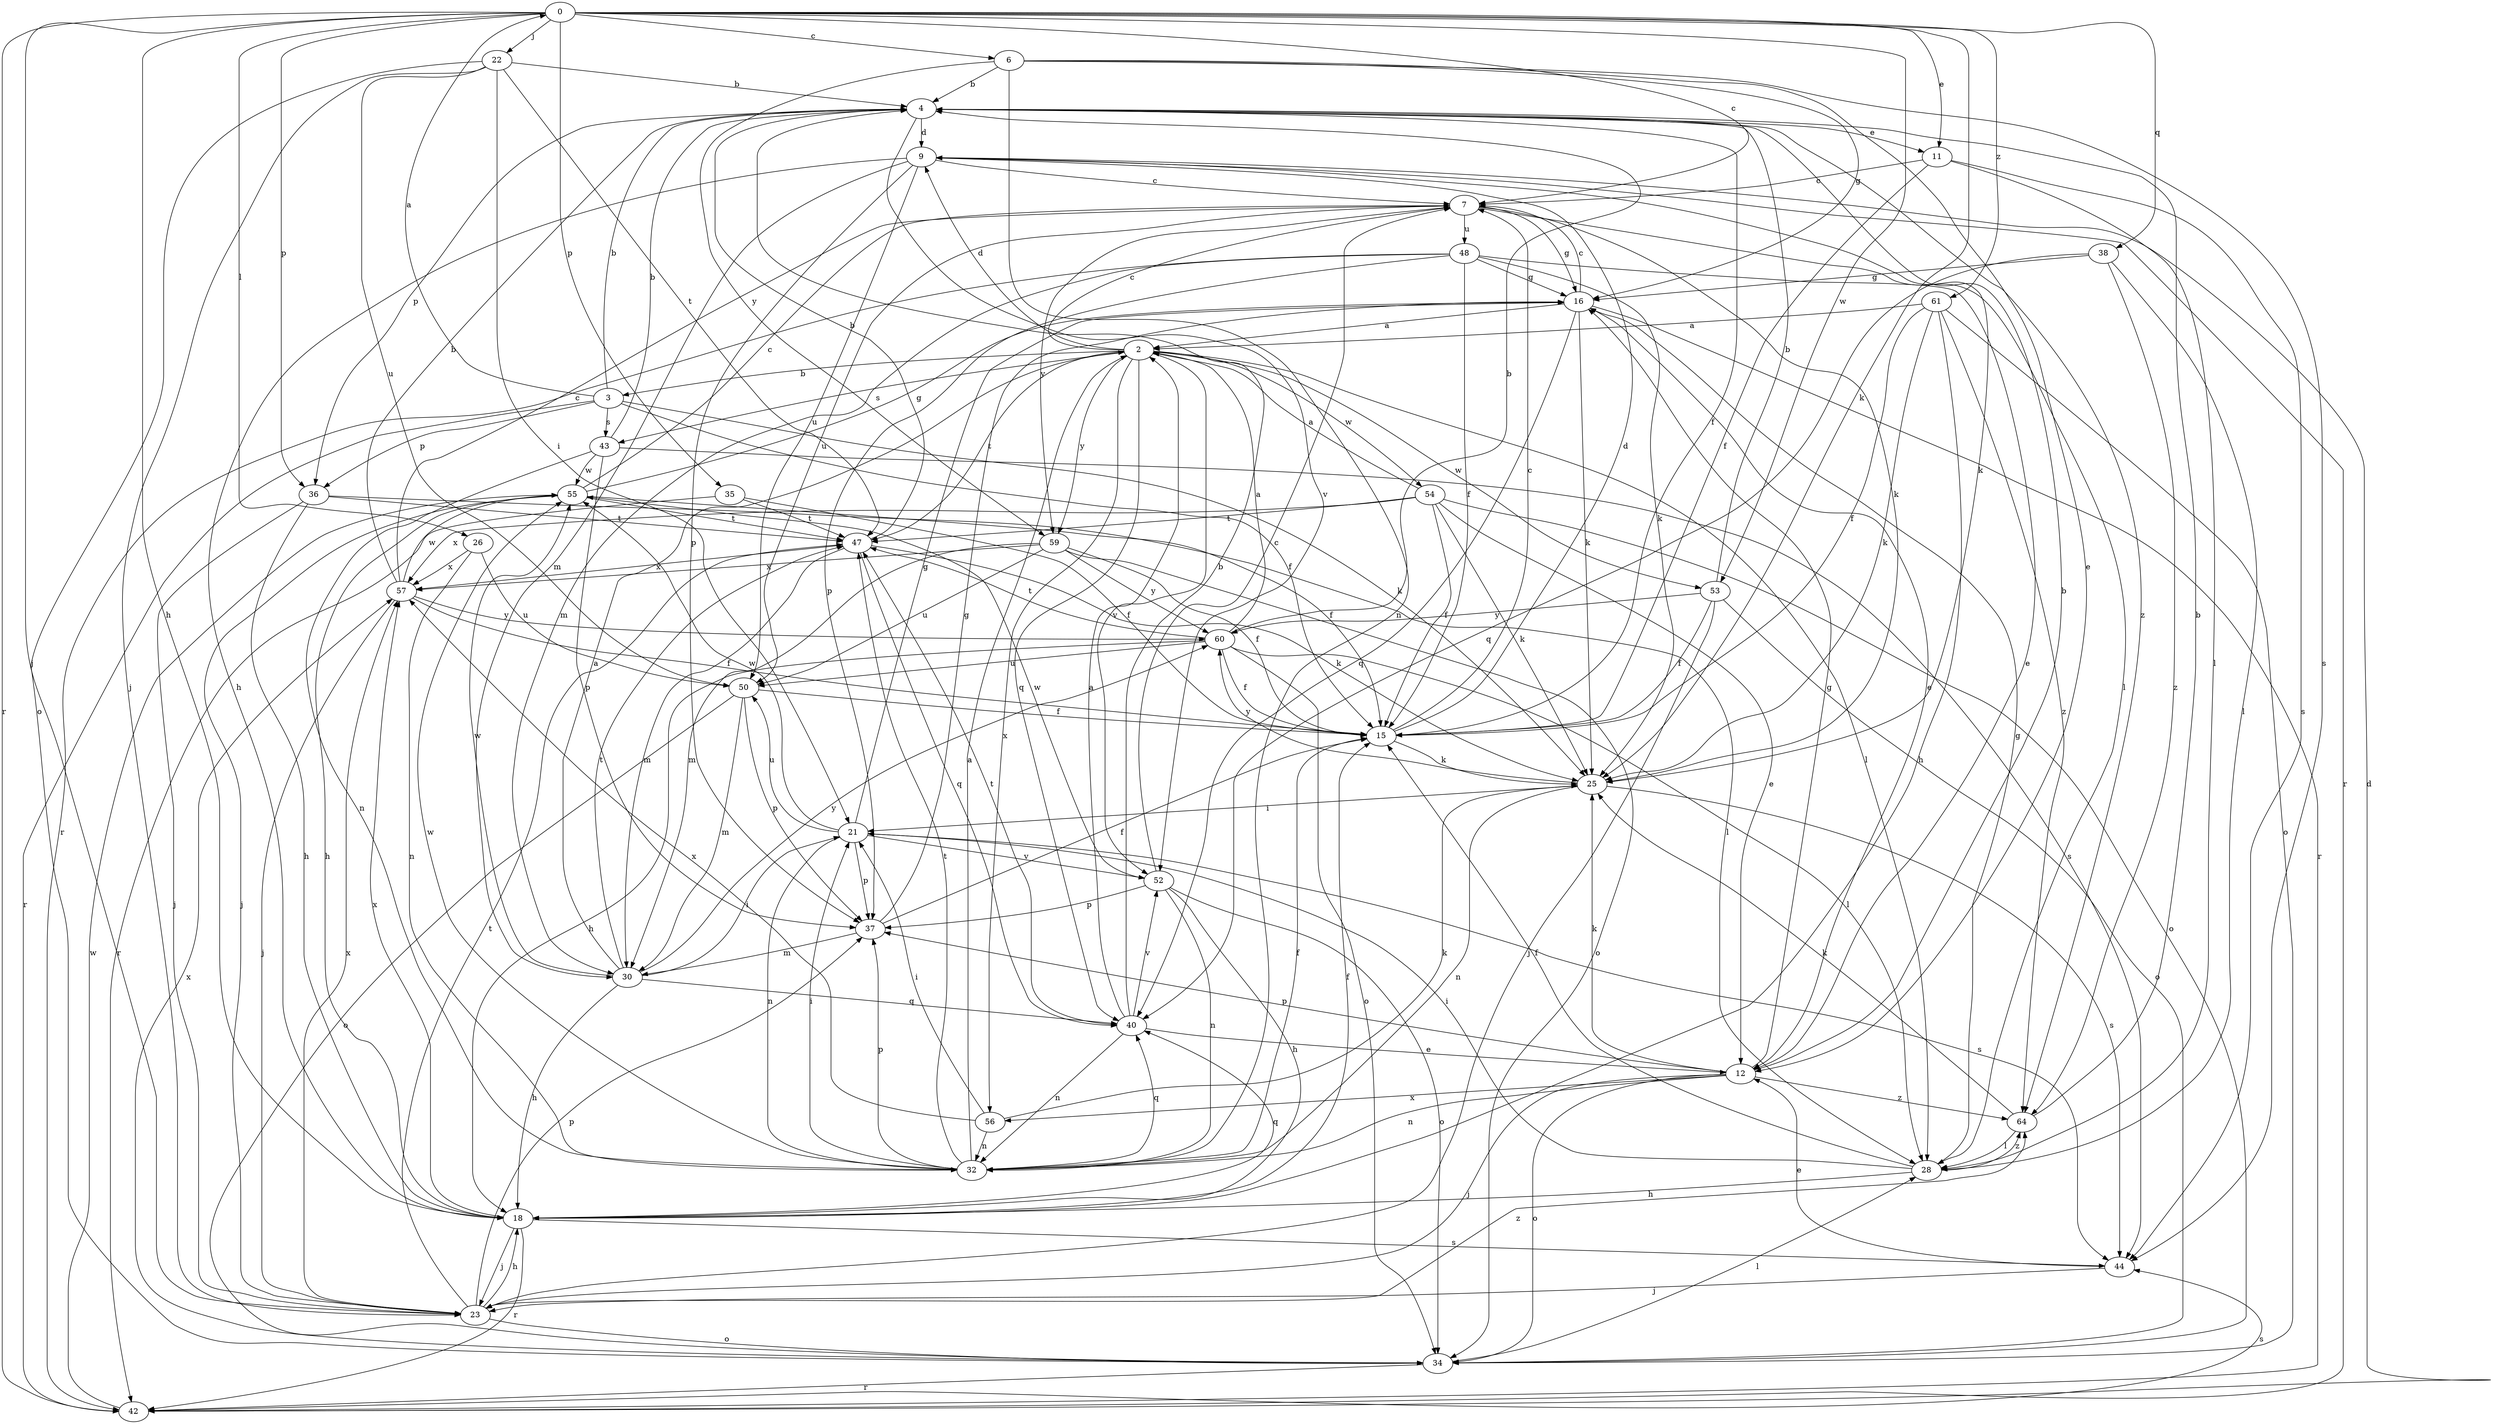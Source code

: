 strict digraph  {
0;
2;
3;
4;
6;
7;
9;
11;
12;
15;
16;
18;
21;
22;
23;
25;
26;
28;
30;
32;
34;
35;
36;
37;
38;
40;
42;
43;
44;
47;
48;
50;
52;
53;
54;
55;
56;
57;
59;
60;
61;
64;
0 -> 6  [label=c];
0 -> 7  [label=c];
0 -> 11  [label=e];
0 -> 18  [label=h];
0 -> 22  [label=j];
0 -> 23  [label=j];
0 -> 25  [label=k];
0 -> 26  [label=l];
0 -> 35  [label=p];
0 -> 36  [label=p];
0 -> 38  [label=q];
0 -> 42  [label=r];
0 -> 53  [label=w];
0 -> 61  [label=z];
2 -> 3  [label=b];
2 -> 7  [label=c];
2 -> 9  [label=d];
2 -> 28  [label=l];
2 -> 40  [label=q];
2 -> 43  [label=s];
2 -> 47  [label=t];
2 -> 52  [label=v];
2 -> 53  [label=w];
2 -> 54  [label=w];
2 -> 56  [label=x];
2 -> 59  [label=y];
3 -> 0  [label=a];
3 -> 4  [label=b];
3 -> 15  [label=f];
3 -> 25  [label=k];
3 -> 36  [label=p];
3 -> 42  [label=r];
3 -> 43  [label=s];
4 -> 9  [label=d];
4 -> 11  [label=e];
4 -> 15  [label=f];
4 -> 36  [label=p];
4 -> 52  [label=v];
4 -> 64  [label=z];
6 -> 4  [label=b];
6 -> 12  [label=e];
6 -> 16  [label=g];
6 -> 32  [label=n];
6 -> 44  [label=s];
6 -> 59  [label=y];
7 -> 16  [label=g];
7 -> 25  [label=k];
7 -> 28  [label=l];
7 -> 48  [label=u];
7 -> 50  [label=u];
7 -> 59  [label=y];
9 -> 7  [label=c];
9 -> 18  [label=h];
9 -> 25  [label=k];
9 -> 30  [label=m];
9 -> 37  [label=p];
9 -> 42  [label=r];
9 -> 50  [label=u];
11 -> 7  [label=c];
11 -> 15  [label=f];
11 -> 28  [label=l];
11 -> 44  [label=s];
12 -> 4  [label=b];
12 -> 16  [label=g];
12 -> 23  [label=j];
12 -> 25  [label=k];
12 -> 32  [label=n];
12 -> 34  [label=o];
12 -> 37  [label=p];
12 -> 56  [label=x];
12 -> 64  [label=z];
15 -> 7  [label=c];
15 -> 9  [label=d];
15 -> 25  [label=k];
16 -> 2  [label=a];
16 -> 7  [label=c];
16 -> 12  [label=e];
16 -> 25  [label=k];
16 -> 40  [label=q];
16 -> 42  [label=r];
18 -> 15  [label=f];
18 -> 23  [label=j];
18 -> 40  [label=q];
18 -> 42  [label=r];
18 -> 44  [label=s];
18 -> 57  [label=x];
21 -> 16  [label=g];
21 -> 32  [label=n];
21 -> 37  [label=p];
21 -> 44  [label=s];
21 -> 50  [label=u];
21 -> 52  [label=v];
21 -> 55  [label=w];
22 -> 4  [label=b];
22 -> 21  [label=i];
22 -> 23  [label=j];
22 -> 34  [label=o];
22 -> 47  [label=t];
22 -> 50  [label=u];
23 -> 18  [label=h];
23 -> 34  [label=o];
23 -> 37  [label=p];
23 -> 47  [label=t];
23 -> 57  [label=x];
23 -> 64  [label=z];
25 -> 21  [label=i];
25 -> 32  [label=n];
25 -> 44  [label=s];
25 -> 60  [label=y];
26 -> 32  [label=n];
26 -> 50  [label=u];
26 -> 57  [label=x];
28 -> 15  [label=f];
28 -> 16  [label=g];
28 -> 18  [label=h];
28 -> 21  [label=i];
28 -> 64  [label=z];
30 -> 2  [label=a];
30 -> 18  [label=h];
30 -> 21  [label=i];
30 -> 40  [label=q];
30 -> 47  [label=t];
30 -> 55  [label=w];
30 -> 60  [label=y];
32 -> 2  [label=a];
32 -> 15  [label=f];
32 -> 21  [label=i];
32 -> 37  [label=p];
32 -> 40  [label=q];
32 -> 47  [label=t];
32 -> 55  [label=w];
34 -> 28  [label=l];
34 -> 42  [label=r];
34 -> 57  [label=x];
35 -> 15  [label=f];
35 -> 42  [label=r];
35 -> 47  [label=t];
36 -> 18  [label=h];
36 -> 23  [label=j];
36 -> 28  [label=l];
36 -> 47  [label=t];
37 -> 15  [label=f];
37 -> 16  [label=g];
37 -> 30  [label=m];
38 -> 16  [label=g];
38 -> 28  [label=l];
38 -> 40  [label=q];
38 -> 64  [label=z];
40 -> 2  [label=a];
40 -> 4  [label=b];
40 -> 12  [label=e];
40 -> 32  [label=n];
40 -> 47  [label=t];
40 -> 52  [label=v];
42 -> 9  [label=d];
42 -> 44  [label=s];
42 -> 55  [label=w];
43 -> 4  [label=b];
43 -> 32  [label=n];
43 -> 37  [label=p];
43 -> 44  [label=s];
43 -> 55  [label=w];
44 -> 12  [label=e];
44 -> 23  [label=j];
47 -> 4  [label=b];
47 -> 25  [label=k];
47 -> 30  [label=m];
47 -> 40  [label=q];
47 -> 57  [label=x];
48 -> 12  [label=e];
48 -> 15  [label=f];
48 -> 16  [label=g];
48 -> 25  [label=k];
48 -> 30  [label=m];
48 -> 37  [label=p];
48 -> 42  [label=r];
50 -> 15  [label=f];
50 -> 30  [label=m];
50 -> 34  [label=o];
50 -> 37  [label=p];
52 -> 7  [label=c];
52 -> 18  [label=h];
52 -> 32  [label=n];
52 -> 34  [label=o];
52 -> 37  [label=p];
52 -> 55  [label=w];
53 -> 4  [label=b];
53 -> 15  [label=f];
53 -> 23  [label=j];
53 -> 34  [label=o];
53 -> 60  [label=y];
54 -> 2  [label=a];
54 -> 12  [label=e];
54 -> 15  [label=f];
54 -> 25  [label=k];
54 -> 34  [label=o];
54 -> 47  [label=t];
54 -> 57  [label=x];
55 -> 7  [label=c];
55 -> 15  [label=f];
55 -> 16  [label=g];
55 -> 18  [label=h];
55 -> 23  [label=j];
55 -> 47  [label=t];
56 -> 21  [label=i];
56 -> 25  [label=k];
56 -> 32  [label=n];
56 -> 57  [label=x];
57 -> 4  [label=b];
57 -> 7  [label=c];
57 -> 15  [label=f];
57 -> 23  [label=j];
57 -> 55  [label=w];
57 -> 60  [label=y];
59 -> 15  [label=f];
59 -> 30  [label=m];
59 -> 34  [label=o];
59 -> 50  [label=u];
59 -> 57  [label=x];
59 -> 60  [label=y];
60 -> 2  [label=a];
60 -> 4  [label=b];
60 -> 15  [label=f];
60 -> 18  [label=h];
60 -> 28  [label=l];
60 -> 34  [label=o];
60 -> 47  [label=t];
60 -> 50  [label=u];
61 -> 2  [label=a];
61 -> 15  [label=f];
61 -> 18  [label=h];
61 -> 25  [label=k];
61 -> 34  [label=o];
61 -> 64  [label=z];
64 -> 4  [label=b];
64 -> 25  [label=k];
64 -> 28  [label=l];
}
